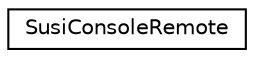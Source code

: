 digraph "Graphical Class Hierarchy"
{
 // LATEX_PDF_SIZE
  edge [fontname="Helvetica",fontsize="10",labelfontname="Helvetica",labelfontsize="10"];
  node [fontname="Helvetica",fontsize="10",shape=record];
  rankdir="LR";
  Node0 [label="SusiConsoleRemote",height=0.2,width=0.4,color="black", fillcolor="white", style="filled",URL="$class_susi_console_remote.html",tooltip="Служи за подаване на заявките към susi база данни през конзолзата"];
}
